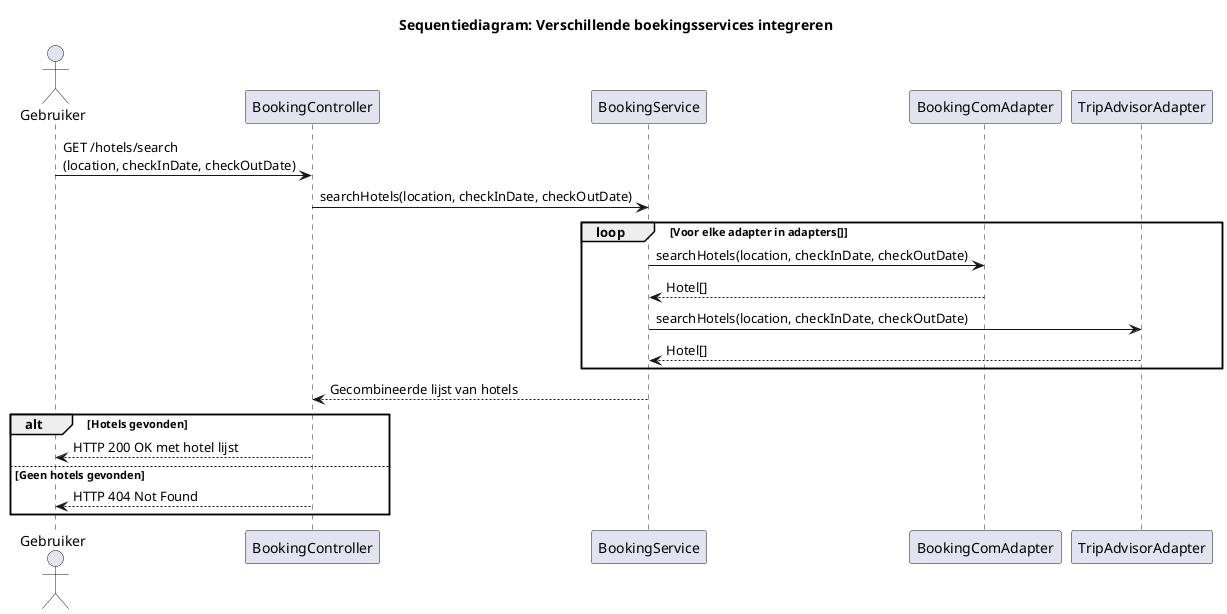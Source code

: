 @startuml
title Sequentiediagram: Verschillende boekingsservices integreren

actor Gebruiker
participant BookingController
participant BookingService
participant BookingComAdapter
participant TripAdvisorAdapter

Gebruiker -> BookingController: GET /hotels/search\n(location, checkInDate, checkOutDate)
BookingController -> BookingService: searchHotels(location, checkInDate, checkOutDate)

loop Voor elke adapter in adapters[]
    BookingService -> BookingComAdapter: searchHotels(location, checkInDate, checkOutDate)
    BookingComAdapter --> BookingService: Hotel[]

    BookingService -> TripAdvisorAdapter: searchHotels(location, checkInDate, checkOutDate)
    TripAdvisorAdapter --> BookingService: Hotel[]
end

BookingService --> BookingController: Gecombineerde lijst van hotels

alt Hotels gevonden
    BookingController --> Gebruiker: HTTP 200 OK met hotel lijst
else Geen hotels gevonden
    BookingController --> Gebruiker: HTTP 404 Not Found
end

@enduml
